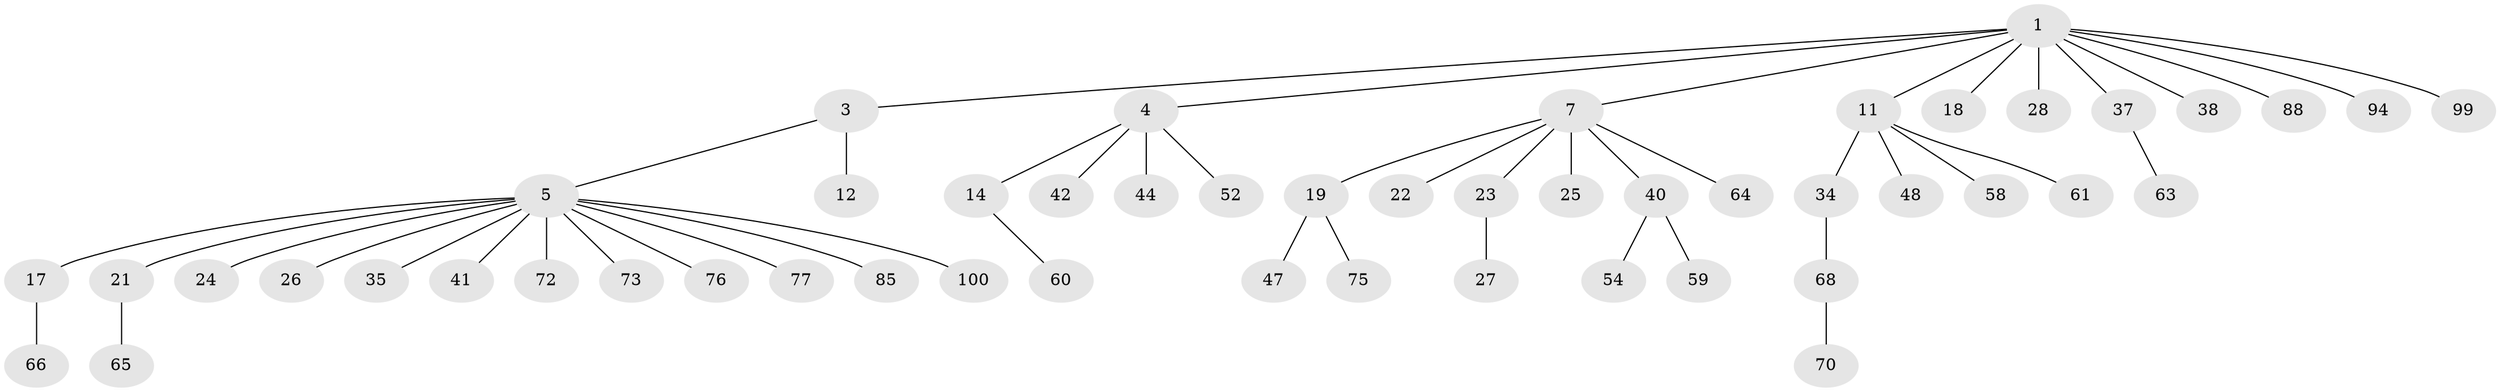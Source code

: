// original degree distribution, {6: 0.0196078431372549, 7: 0.00980392156862745, 3: 0.14705882352941177, 5: 0.029411764705882353, 4: 0.06862745098039216, 1: 0.5196078431372549, 2: 0.20588235294117646}
// Generated by graph-tools (version 1.1) at 2025/15/03/09/25 04:15:21]
// undirected, 51 vertices, 50 edges
graph export_dot {
graph [start="1"]
  node [color=gray90,style=filled];
  1 [super="+2"];
  3;
  4 [super="+6+62"];
  5 [super="+20+8"];
  7 [super="+10+36"];
  11 [super="+13+32+29"];
  12;
  14;
  17 [super="+53+93"];
  18;
  19 [super="+33+102"];
  21;
  22;
  23 [super="+57"];
  24;
  25 [super="+87"];
  26 [super="+56"];
  27;
  28 [super="+30+74"];
  34 [super="+86"];
  35 [super="+45+69"];
  37 [super="+51"];
  38 [super="+96"];
  40 [super="+97+92+43"];
  41;
  42;
  44 [super="+84"];
  47;
  48 [super="+71+83"];
  52 [super="+101+91"];
  54;
  58 [super="+81"];
  59 [super="+95"];
  60;
  61;
  63 [super="+67"];
  64;
  65;
  66;
  68;
  70;
  72;
  73;
  75;
  76;
  77;
  85;
  88;
  94;
  99;
  100;
  1 -- 3;
  1 -- 4;
  1 -- 11;
  1 -- 18;
  1 -- 38;
  1 -- 99;
  1 -- 37;
  1 -- 7;
  1 -- 88;
  1 -- 28;
  1 -- 94;
  3 -- 5;
  3 -- 12;
  4 -- 44;
  4 -- 52;
  4 -- 42;
  4 -- 14;
  5 -- 100;
  5 -- 85;
  5 -- 73;
  5 -- 26;
  5 -- 35;
  5 -- 72;
  5 -- 41;
  5 -- 76;
  5 -- 77;
  5 -- 17;
  5 -- 21;
  5 -- 24;
  7 -- 19;
  7 -- 64;
  7 -- 23;
  7 -- 22;
  7 -- 25;
  7 -- 40;
  11 -- 34;
  11 -- 58;
  11 -- 48;
  11 -- 61;
  14 -- 60;
  17 -- 66;
  19 -- 47;
  19 -- 75;
  21 -- 65;
  23 -- 27;
  34 -- 68;
  37 -- 63;
  40 -- 54;
  40 -- 59;
  68 -- 70;
}
